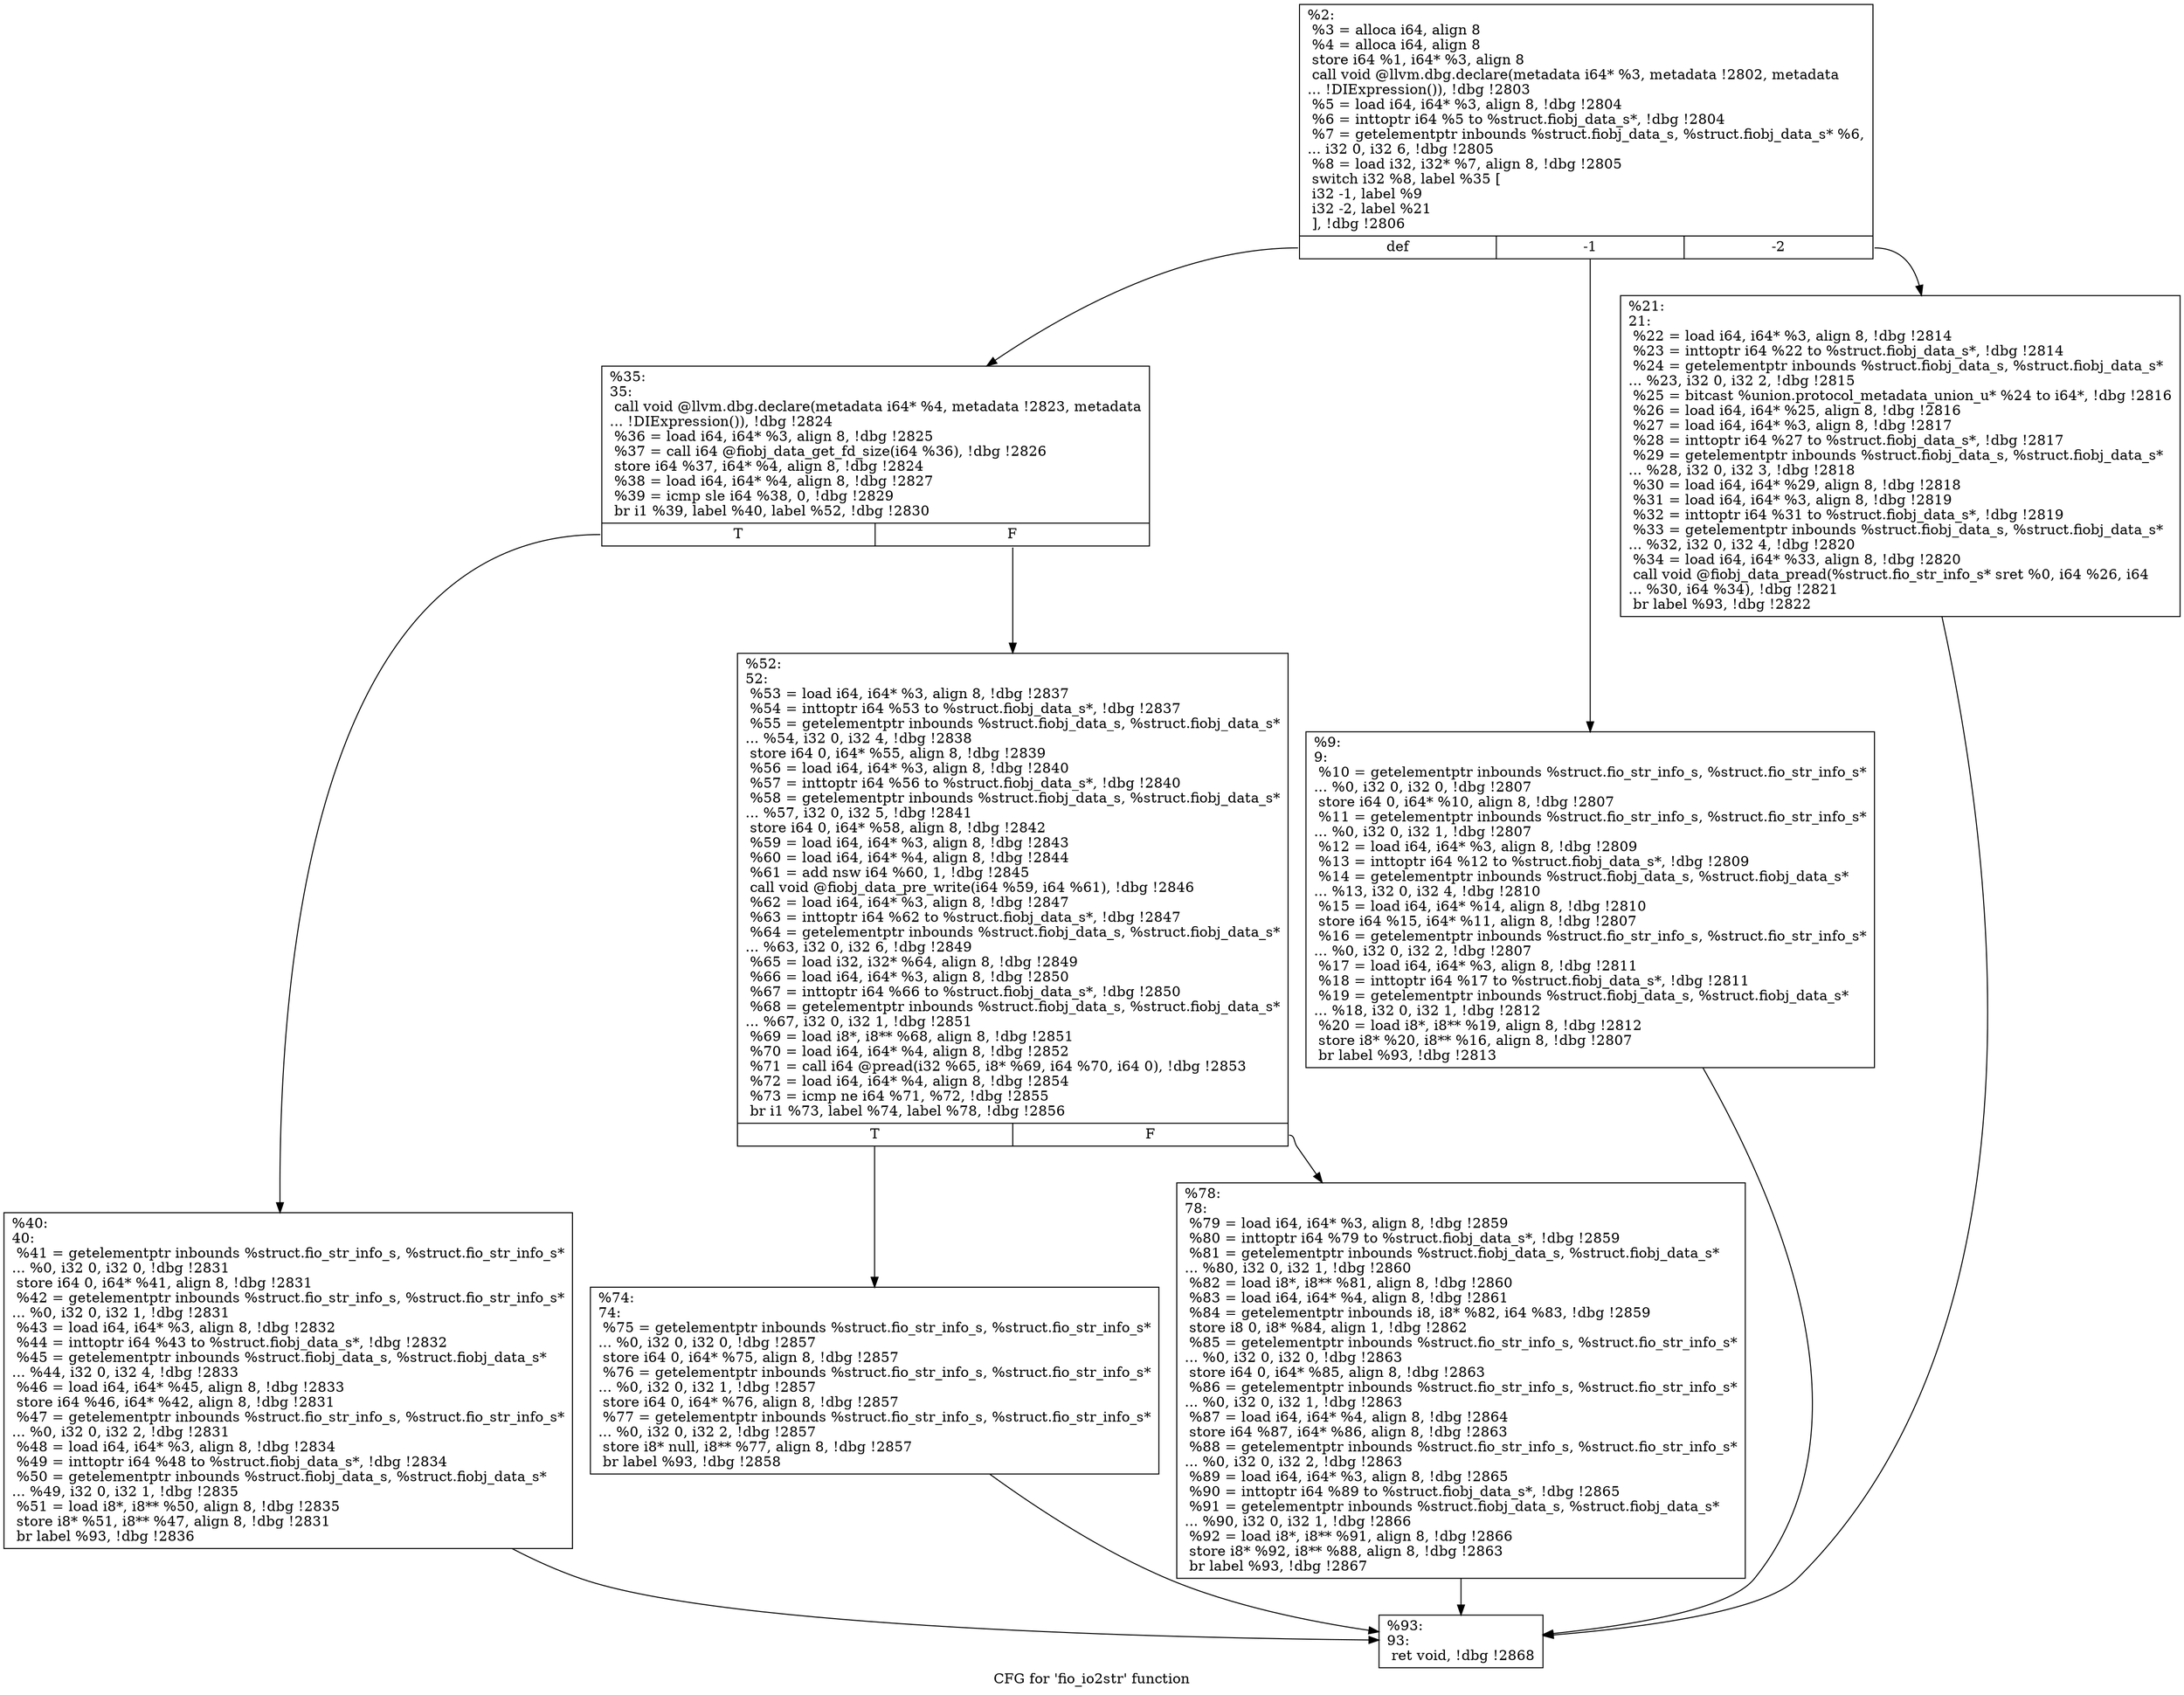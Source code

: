 digraph "CFG for 'fio_io2str' function" {
	label="CFG for 'fio_io2str' function";

	Node0x556851d6c7e0 [shape=record,label="{%2:\l  %3 = alloca i64, align 8\l  %4 = alloca i64, align 8\l  store i64 %1, i64* %3, align 8\l  call void @llvm.dbg.declare(metadata i64* %3, metadata !2802, metadata\l... !DIExpression()), !dbg !2803\l  %5 = load i64, i64* %3, align 8, !dbg !2804\l  %6 = inttoptr i64 %5 to %struct.fiobj_data_s*, !dbg !2804\l  %7 = getelementptr inbounds %struct.fiobj_data_s, %struct.fiobj_data_s* %6,\l... i32 0, i32 6, !dbg !2805\l  %8 = load i32, i32* %7, align 8, !dbg !2805\l  switch i32 %8, label %35 [\l    i32 -1, label %9\l    i32 -2, label %21\l  ], !dbg !2806\l|{<s0>def|<s1>-1|<s2>-2}}"];
	Node0x556851d6c7e0:s0 -> Node0x556851d6c8d0;
	Node0x556851d6c7e0:s1 -> Node0x556851d6c830;
	Node0x556851d6c7e0:s2 -> Node0x556851d6c880;
	Node0x556851d6c830 [shape=record,label="{%9:\l9:                                                \l  %10 = getelementptr inbounds %struct.fio_str_info_s, %struct.fio_str_info_s*\l... %0, i32 0, i32 0, !dbg !2807\l  store i64 0, i64* %10, align 8, !dbg !2807\l  %11 = getelementptr inbounds %struct.fio_str_info_s, %struct.fio_str_info_s*\l... %0, i32 0, i32 1, !dbg !2807\l  %12 = load i64, i64* %3, align 8, !dbg !2809\l  %13 = inttoptr i64 %12 to %struct.fiobj_data_s*, !dbg !2809\l  %14 = getelementptr inbounds %struct.fiobj_data_s, %struct.fiobj_data_s*\l... %13, i32 0, i32 4, !dbg !2810\l  %15 = load i64, i64* %14, align 8, !dbg !2810\l  store i64 %15, i64* %11, align 8, !dbg !2807\l  %16 = getelementptr inbounds %struct.fio_str_info_s, %struct.fio_str_info_s*\l... %0, i32 0, i32 2, !dbg !2807\l  %17 = load i64, i64* %3, align 8, !dbg !2811\l  %18 = inttoptr i64 %17 to %struct.fiobj_data_s*, !dbg !2811\l  %19 = getelementptr inbounds %struct.fiobj_data_s, %struct.fiobj_data_s*\l... %18, i32 0, i32 1, !dbg !2812\l  %20 = load i8*, i8** %19, align 8, !dbg !2812\l  store i8* %20, i8** %16, align 8, !dbg !2807\l  br label %93, !dbg !2813\l}"];
	Node0x556851d6c830 -> Node0x556851d6ca60;
	Node0x556851d6c880 [shape=record,label="{%21:\l21:                                               \l  %22 = load i64, i64* %3, align 8, !dbg !2814\l  %23 = inttoptr i64 %22 to %struct.fiobj_data_s*, !dbg !2814\l  %24 = getelementptr inbounds %struct.fiobj_data_s, %struct.fiobj_data_s*\l... %23, i32 0, i32 2, !dbg !2815\l  %25 = bitcast %union.protocol_metadata_union_u* %24 to i64*, !dbg !2816\l  %26 = load i64, i64* %25, align 8, !dbg !2816\l  %27 = load i64, i64* %3, align 8, !dbg !2817\l  %28 = inttoptr i64 %27 to %struct.fiobj_data_s*, !dbg !2817\l  %29 = getelementptr inbounds %struct.fiobj_data_s, %struct.fiobj_data_s*\l... %28, i32 0, i32 3, !dbg !2818\l  %30 = load i64, i64* %29, align 8, !dbg !2818\l  %31 = load i64, i64* %3, align 8, !dbg !2819\l  %32 = inttoptr i64 %31 to %struct.fiobj_data_s*, !dbg !2819\l  %33 = getelementptr inbounds %struct.fiobj_data_s, %struct.fiobj_data_s*\l... %32, i32 0, i32 4, !dbg !2820\l  %34 = load i64, i64* %33, align 8, !dbg !2820\l  call void @fiobj_data_pread(%struct.fio_str_info_s* sret %0, i64 %26, i64\l... %30, i64 %34), !dbg !2821\l  br label %93, !dbg !2822\l}"];
	Node0x556851d6c880 -> Node0x556851d6ca60;
	Node0x556851d6c8d0 [shape=record,label="{%35:\l35:                                               \l  call void @llvm.dbg.declare(metadata i64* %4, metadata !2823, metadata\l... !DIExpression()), !dbg !2824\l  %36 = load i64, i64* %3, align 8, !dbg !2825\l  %37 = call i64 @fiobj_data_get_fd_size(i64 %36), !dbg !2826\l  store i64 %37, i64* %4, align 8, !dbg !2824\l  %38 = load i64, i64* %4, align 8, !dbg !2827\l  %39 = icmp sle i64 %38, 0, !dbg !2829\l  br i1 %39, label %40, label %52, !dbg !2830\l|{<s0>T|<s1>F}}"];
	Node0x556851d6c8d0:s0 -> Node0x556851d6c920;
	Node0x556851d6c8d0:s1 -> Node0x556851d6c970;
	Node0x556851d6c920 [shape=record,label="{%40:\l40:                                               \l  %41 = getelementptr inbounds %struct.fio_str_info_s, %struct.fio_str_info_s*\l... %0, i32 0, i32 0, !dbg !2831\l  store i64 0, i64* %41, align 8, !dbg !2831\l  %42 = getelementptr inbounds %struct.fio_str_info_s, %struct.fio_str_info_s*\l... %0, i32 0, i32 1, !dbg !2831\l  %43 = load i64, i64* %3, align 8, !dbg !2832\l  %44 = inttoptr i64 %43 to %struct.fiobj_data_s*, !dbg !2832\l  %45 = getelementptr inbounds %struct.fiobj_data_s, %struct.fiobj_data_s*\l... %44, i32 0, i32 4, !dbg !2833\l  %46 = load i64, i64* %45, align 8, !dbg !2833\l  store i64 %46, i64* %42, align 8, !dbg !2831\l  %47 = getelementptr inbounds %struct.fio_str_info_s, %struct.fio_str_info_s*\l... %0, i32 0, i32 2, !dbg !2831\l  %48 = load i64, i64* %3, align 8, !dbg !2834\l  %49 = inttoptr i64 %48 to %struct.fiobj_data_s*, !dbg !2834\l  %50 = getelementptr inbounds %struct.fiobj_data_s, %struct.fiobj_data_s*\l... %49, i32 0, i32 1, !dbg !2835\l  %51 = load i8*, i8** %50, align 8, !dbg !2835\l  store i8* %51, i8** %47, align 8, !dbg !2831\l  br label %93, !dbg !2836\l}"];
	Node0x556851d6c920 -> Node0x556851d6ca60;
	Node0x556851d6c970 [shape=record,label="{%52:\l52:                                               \l  %53 = load i64, i64* %3, align 8, !dbg !2837\l  %54 = inttoptr i64 %53 to %struct.fiobj_data_s*, !dbg !2837\l  %55 = getelementptr inbounds %struct.fiobj_data_s, %struct.fiobj_data_s*\l... %54, i32 0, i32 4, !dbg !2838\l  store i64 0, i64* %55, align 8, !dbg !2839\l  %56 = load i64, i64* %3, align 8, !dbg !2840\l  %57 = inttoptr i64 %56 to %struct.fiobj_data_s*, !dbg !2840\l  %58 = getelementptr inbounds %struct.fiobj_data_s, %struct.fiobj_data_s*\l... %57, i32 0, i32 5, !dbg !2841\l  store i64 0, i64* %58, align 8, !dbg !2842\l  %59 = load i64, i64* %3, align 8, !dbg !2843\l  %60 = load i64, i64* %4, align 8, !dbg !2844\l  %61 = add nsw i64 %60, 1, !dbg !2845\l  call void @fiobj_data_pre_write(i64 %59, i64 %61), !dbg !2846\l  %62 = load i64, i64* %3, align 8, !dbg !2847\l  %63 = inttoptr i64 %62 to %struct.fiobj_data_s*, !dbg !2847\l  %64 = getelementptr inbounds %struct.fiobj_data_s, %struct.fiobj_data_s*\l... %63, i32 0, i32 6, !dbg !2849\l  %65 = load i32, i32* %64, align 8, !dbg !2849\l  %66 = load i64, i64* %3, align 8, !dbg !2850\l  %67 = inttoptr i64 %66 to %struct.fiobj_data_s*, !dbg !2850\l  %68 = getelementptr inbounds %struct.fiobj_data_s, %struct.fiobj_data_s*\l... %67, i32 0, i32 1, !dbg !2851\l  %69 = load i8*, i8** %68, align 8, !dbg !2851\l  %70 = load i64, i64* %4, align 8, !dbg !2852\l  %71 = call i64 @pread(i32 %65, i8* %69, i64 %70, i64 0), !dbg !2853\l  %72 = load i64, i64* %4, align 8, !dbg !2854\l  %73 = icmp ne i64 %71, %72, !dbg !2855\l  br i1 %73, label %74, label %78, !dbg !2856\l|{<s0>T|<s1>F}}"];
	Node0x556851d6c970:s0 -> Node0x556851d6c9c0;
	Node0x556851d6c970:s1 -> Node0x556851d6ca10;
	Node0x556851d6c9c0 [shape=record,label="{%74:\l74:                                               \l  %75 = getelementptr inbounds %struct.fio_str_info_s, %struct.fio_str_info_s*\l... %0, i32 0, i32 0, !dbg !2857\l  store i64 0, i64* %75, align 8, !dbg !2857\l  %76 = getelementptr inbounds %struct.fio_str_info_s, %struct.fio_str_info_s*\l... %0, i32 0, i32 1, !dbg !2857\l  store i64 0, i64* %76, align 8, !dbg !2857\l  %77 = getelementptr inbounds %struct.fio_str_info_s, %struct.fio_str_info_s*\l... %0, i32 0, i32 2, !dbg !2857\l  store i8* null, i8** %77, align 8, !dbg !2857\l  br label %93, !dbg !2858\l}"];
	Node0x556851d6c9c0 -> Node0x556851d6ca60;
	Node0x556851d6ca10 [shape=record,label="{%78:\l78:                                               \l  %79 = load i64, i64* %3, align 8, !dbg !2859\l  %80 = inttoptr i64 %79 to %struct.fiobj_data_s*, !dbg !2859\l  %81 = getelementptr inbounds %struct.fiobj_data_s, %struct.fiobj_data_s*\l... %80, i32 0, i32 1, !dbg !2860\l  %82 = load i8*, i8** %81, align 8, !dbg !2860\l  %83 = load i64, i64* %4, align 8, !dbg !2861\l  %84 = getelementptr inbounds i8, i8* %82, i64 %83, !dbg !2859\l  store i8 0, i8* %84, align 1, !dbg !2862\l  %85 = getelementptr inbounds %struct.fio_str_info_s, %struct.fio_str_info_s*\l... %0, i32 0, i32 0, !dbg !2863\l  store i64 0, i64* %85, align 8, !dbg !2863\l  %86 = getelementptr inbounds %struct.fio_str_info_s, %struct.fio_str_info_s*\l... %0, i32 0, i32 1, !dbg !2863\l  %87 = load i64, i64* %4, align 8, !dbg !2864\l  store i64 %87, i64* %86, align 8, !dbg !2863\l  %88 = getelementptr inbounds %struct.fio_str_info_s, %struct.fio_str_info_s*\l... %0, i32 0, i32 2, !dbg !2863\l  %89 = load i64, i64* %3, align 8, !dbg !2865\l  %90 = inttoptr i64 %89 to %struct.fiobj_data_s*, !dbg !2865\l  %91 = getelementptr inbounds %struct.fiobj_data_s, %struct.fiobj_data_s*\l... %90, i32 0, i32 1, !dbg !2866\l  %92 = load i8*, i8** %91, align 8, !dbg !2866\l  store i8* %92, i8** %88, align 8, !dbg !2863\l  br label %93, !dbg !2867\l}"];
	Node0x556851d6ca10 -> Node0x556851d6ca60;
	Node0x556851d6ca60 [shape=record,label="{%93:\l93:                                               \l  ret void, !dbg !2868\l}"];
}
